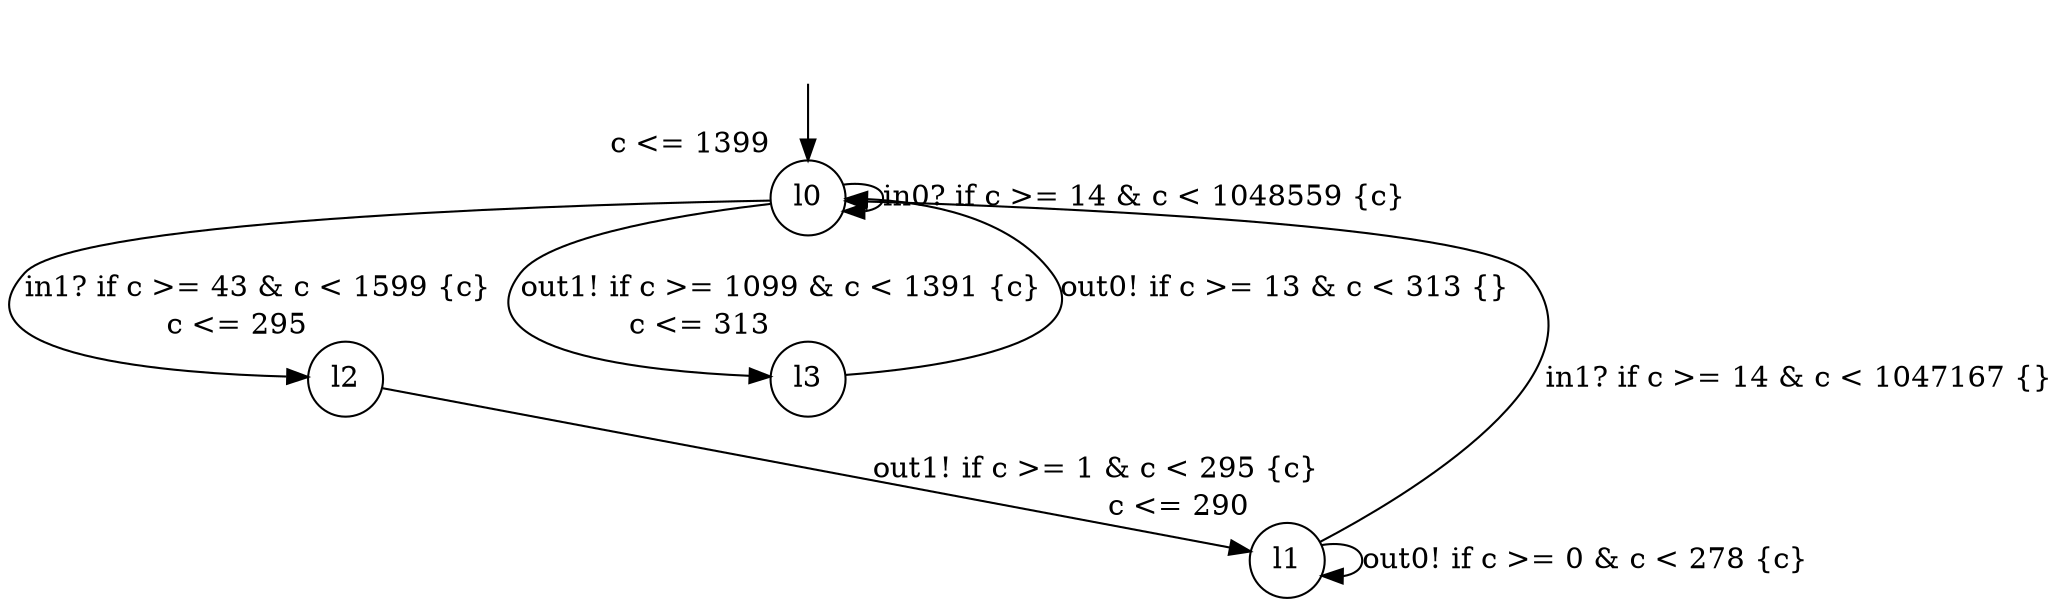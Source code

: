 digraph g {
__start0 [label="" shape="none"];
l0 [shape="circle" margin=0 label="l0", xlabel="c <= 1399"];
l1 [shape="circle" margin=0 label="l1", xlabel="c <= 290"];
l2 [shape="circle" margin=0 label="l2", xlabel="c <= 295"];
l3 [shape="circle" margin=0 label="l3", xlabel="c <= 313"];
l0 -> l0 [label="in0? if c >= 14 & c < 1048559 {c} "];
l0 -> l2 [label="in1? if c >= 43 & c < 1599 {c} "];
l0 -> l3 [label="out1! if c >= 1099 & c < 1391 {c} "];
l1 -> l0 [label="in1? if c >= 14 & c < 1047167 {} "];
l1 -> l1 [label="out0! if c >= 0 & c < 278 {c} "];
l2 -> l1 [label="out1! if c >= 1 & c < 295 {c} "];
l3 -> l0 [label="out0! if c >= 13 & c < 313 {} "];
__start0 -> l0;
}
